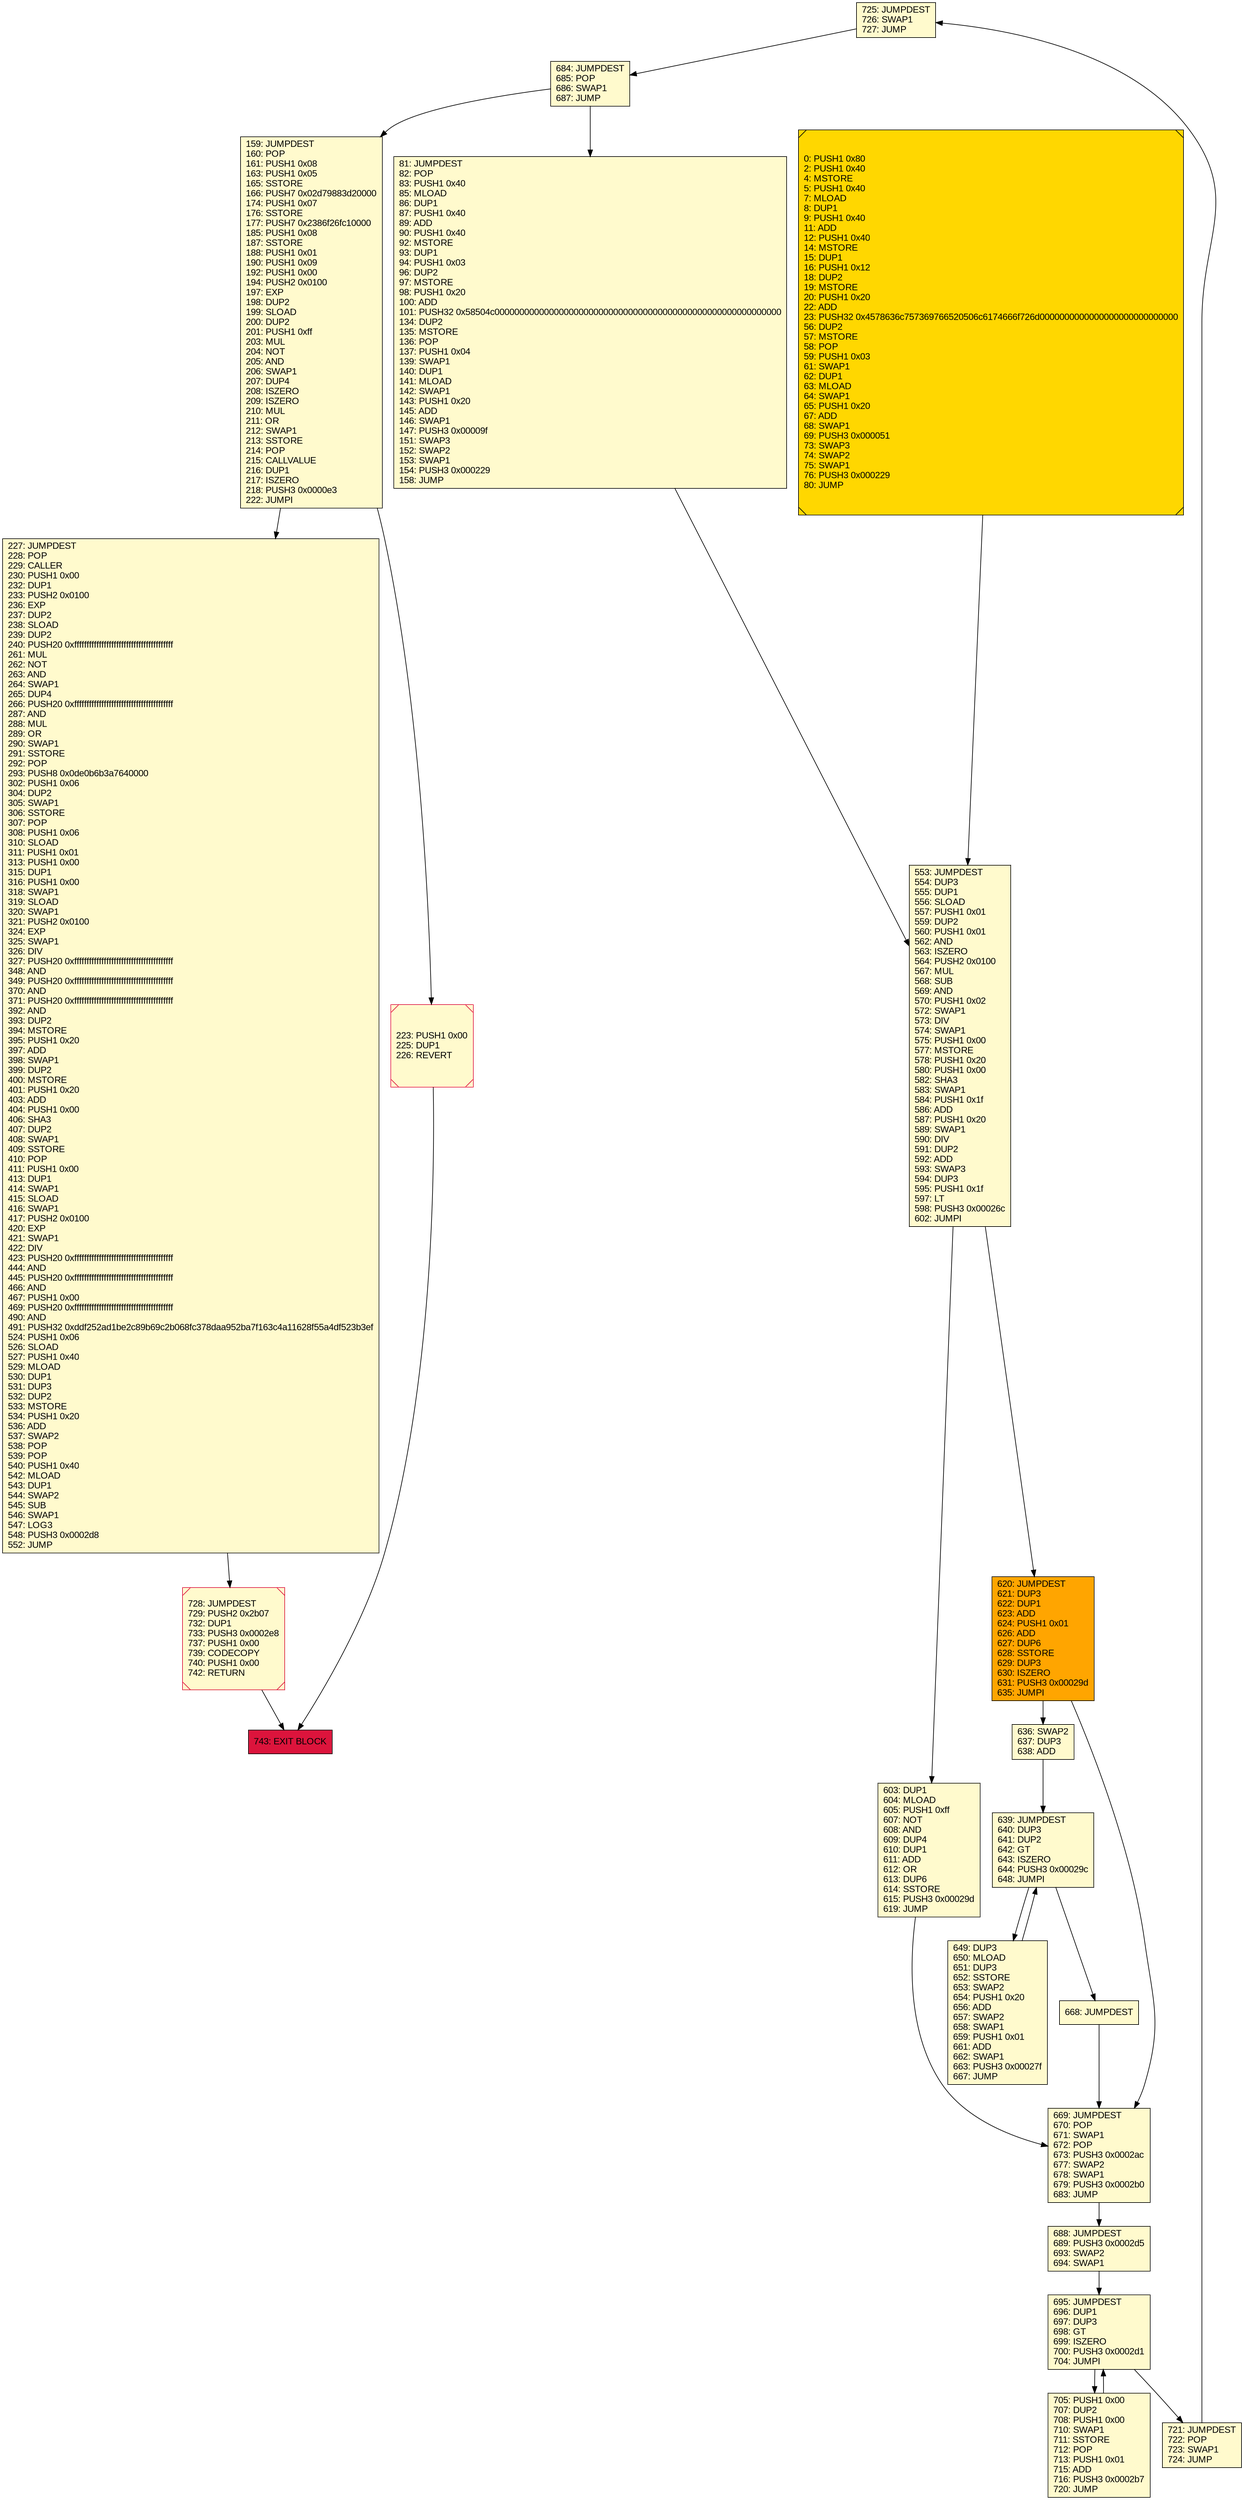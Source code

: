 digraph G {
bgcolor=transparent rankdir=UD;
node [shape=box style=filled color=black fillcolor=white fontname=arial fontcolor=black];
725 [label="725: JUMPDEST\l726: SWAP1\l727: JUMP\l" fillcolor=lemonchiffon ];
721 [label="721: JUMPDEST\l722: POP\l723: SWAP1\l724: JUMP\l" fillcolor=lemonchiffon ];
728 [label="728: JUMPDEST\l729: PUSH2 0x2b07\l732: DUP1\l733: PUSH3 0x0002e8\l737: PUSH1 0x00\l739: CODECOPY\l740: PUSH1 0x00\l742: RETURN\l" fillcolor=lemonchiffon shape=Msquare color=crimson ];
743 [label="743: EXIT BLOCK\l" fillcolor=crimson ];
649 [label="649: DUP3\l650: MLOAD\l651: DUP3\l652: SSTORE\l653: SWAP2\l654: PUSH1 0x20\l656: ADD\l657: SWAP2\l658: SWAP1\l659: PUSH1 0x01\l661: ADD\l662: SWAP1\l663: PUSH3 0x00027f\l667: JUMP\l" fillcolor=lemonchiffon ];
669 [label="669: JUMPDEST\l670: POP\l671: SWAP1\l672: POP\l673: PUSH3 0x0002ac\l677: SWAP2\l678: SWAP1\l679: PUSH3 0x0002b0\l683: JUMP\l" fillcolor=lemonchiffon ];
620 [label="620: JUMPDEST\l621: DUP3\l622: DUP1\l623: ADD\l624: PUSH1 0x01\l626: ADD\l627: DUP6\l628: SSTORE\l629: DUP3\l630: ISZERO\l631: PUSH3 0x00029d\l635: JUMPI\l" fillcolor=orange ];
639 [label="639: JUMPDEST\l640: DUP3\l641: DUP2\l642: GT\l643: ISZERO\l644: PUSH3 0x00029c\l648: JUMPI\l" fillcolor=lemonchiffon ];
227 [label="227: JUMPDEST\l228: POP\l229: CALLER\l230: PUSH1 0x00\l232: DUP1\l233: PUSH2 0x0100\l236: EXP\l237: DUP2\l238: SLOAD\l239: DUP2\l240: PUSH20 0xffffffffffffffffffffffffffffffffffffffff\l261: MUL\l262: NOT\l263: AND\l264: SWAP1\l265: DUP4\l266: PUSH20 0xffffffffffffffffffffffffffffffffffffffff\l287: AND\l288: MUL\l289: OR\l290: SWAP1\l291: SSTORE\l292: POP\l293: PUSH8 0x0de0b6b3a7640000\l302: PUSH1 0x06\l304: DUP2\l305: SWAP1\l306: SSTORE\l307: POP\l308: PUSH1 0x06\l310: SLOAD\l311: PUSH1 0x01\l313: PUSH1 0x00\l315: DUP1\l316: PUSH1 0x00\l318: SWAP1\l319: SLOAD\l320: SWAP1\l321: PUSH2 0x0100\l324: EXP\l325: SWAP1\l326: DIV\l327: PUSH20 0xffffffffffffffffffffffffffffffffffffffff\l348: AND\l349: PUSH20 0xffffffffffffffffffffffffffffffffffffffff\l370: AND\l371: PUSH20 0xffffffffffffffffffffffffffffffffffffffff\l392: AND\l393: DUP2\l394: MSTORE\l395: PUSH1 0x20\l397: ADD\l398: SWAP1\l399: DUP2\l400: MSTORE\l401: PUSH1 0x20\l403: ADD\l404: PUSH1 0x00\l406: SHA3\l407: DUP2\l408: SWAP1\l409: SSTORE\l410: POP\l411: PUSH1 0x00\l413: DUP1\l414: SWAP1\l415: SLOAD\l416: SWAP1\l417: PUSH2 0x0100\l420: EXP\l421: SWAP1\l422: DIV\l423: PUSH20 0xffffffffffffffffffffffffffffffffffffffff\l444: AND\l445: PUSH20 0xffffffffffffffffffffffffffffffffffffffff\l466: AND\l467: PUSH1 0x00\l469: PUSH20 0xffffffffffffffffffffffffffffffffffffffff\l490: AND\l491: PUSH32 0xddf252ad1be2c89b69c2b068fc378daa952ba7f163c4a11628f55a4df523b3ef\l524: PUSH1 0x06\l526: SLOAD\l527: PUSH1 0x40\l529: MLOAD\l530: DUP1\l531: DUP3\l532: DUP2\l533: MSTORE\l534: PUSH1 0x20\l536: ADD\l537: SWAP2\l538: POP\l539: POP\l540: PUSH1 0x40\l542: MLOAD\l543: DUP1\l544: SWAP2\l545: SUB\l546: SWAP1\l547: LOG3\l548: PUSH3 0x0002d8\l552: JUMP\l" fillcolor=lemonchiffon ];
688 [label="688: JUMPDEST\l689: PUSH3 0x0002d5\l693: SWAP2\l694: SWAP1\l" fillcolor=lemonchiffon ];
668 [label="668: JUMPDEST\l" fillcolor=lemonchiffon ];
0 [label="0: PUSH1 0x80\l2: PUSH1 0x40\l4: MSTORE\l5: PUSH1 0x40\l7: MLOAD\l8: DUP1\l9: PUSH1 0x40\l11: ADD\l12: PUSH1 0x40\l14: MSTORE\l15: DUP1\l16: PUSH1 0x12\l18: DUP2\l19: MSTORE\l20: PUSH1 0x20\l22: ADD\l23: PUSH32 0x4578636c757369766520506c6174666f726d0000000000000000000000000000\l56: DUP2\l57: MSTORE\l58: POP\l59: PUSH1 0x03\l61: SWAP1\l62: DUP1\l63: MLOAD\l64: SWAP1\l65: PUSH1 0x20\l67: ADD\l68: SWAP1\l69: PUSH3 0x000051\l73: SWAP3\l74: SWAP2\l75: SWAP1\l76: PUSH3 0x000229\l80: JUMP\l" fillcolor=lemonchiffon shape=Msquare fillcolor=gold ];
603 [label="603: DUP1\l604: MLOAD\l605: PUSH1 0xff\l607: NOT\l608: AND\l609: DUP4\l610: DUP1\l611: ADD\l612: OR\l613: DUP6\l614: SSTORE\l615: PUSH3 0x00029d\l619: JUMP\l" fillcolor=lemonchiffon ];
553 [label="553: JUMPDEST\l554: DUP3\l555: DUP1\l556: SLOAD\l557: PUSH1 0x01\l559: DUP2\l560: PUSH1 0x01\l562: AND\l563: ISZERO\l564: PUSH2 0x0100\l567: MUL\l568: SUB\l569: AND\l570: PUSH1 0x02\l572: SWAP1\l573: DIV\l574: SWAP1\l575: PUSH1 0x00\l577: MSTORE\l578: PUSH1 0x20\l580: PUSH1 0x00\l582: SHA3\l583: SWAP1\l584: PUSH1 0x1f\l586: ADD\l587: PUSH1 0x20\l589: SWAP1\l590: DIV\l591: DUP2\l592: ADD\l593: SWAP3\l594: DUP3\l595: PUSH1 0x1f\l597: LT\l598: PUSH3 0x00026c\l602: JUMPI\l" fillcolor=lemonchiffon ];
159 [label="159: JUMPDEST\l160: POP\l161: PUSH1 0x08\l163: PUSH1 0x05\l165: SSTORE\l166: PUSH7 0x02d79883d20000\l174: PUSH1 0x07\l176: SSTORE\l177: PUSH7 0x2386f26fc10000\l185: PUSH1 0x08\l187: SSTORE\l188: PUSH1 0x01\l190: PUSH1 0x09\l192: PUSH1 0x00\l194: PUSH2 0x0100\l197: EXP\l198: DUP2\l199: SLOAD\l200: DUP2\l201: PUSH1 0xff\l203: MUL\l204: NOT\l205: AND\l206: SWAP1\l207: DUP4\l208: ISZERO\l209: ISZERO\l210: MUL\l211: OR\l212: SWAP1\l213: SSTORE\l214: POP\l215: CALLVALUE\l216: DUP1\l217: ISZERO\l218: PUSH3 0x0000e3\l222: JUMPI\l" fillcolor=lemonchiffon ];
81 [label="81: JUMPDEST\l82: POP\l83: PUSH1 0x40\l85: MLOAD\l86: DUP1\l87: PUSH1 0x40\l89: ADD\l90: PUSH1 0x40\l92: MSTORE\l93: DUP1\l94: PUSH1 0x03\l96: DUP2\l97: MSTORE\l98: PUSH1 0x20\l100: ADD\l101: PUSH32 0x58504c0000000000000000000000000000000000000000000000000000000000\l134: DUP2\l135: MSTORE\l136: POP\l137: PUSH1 0x04\l139: SWAP1\l140: DUP1\l141: MLOAD\l142: SWAP1\l143: PUSH1 0x20\l145: ADD\l146: SWAP1\l147: PUSH3 0x00009f\l151: SWAP3\l152: SWAP2\l153: SWAP1\l154: PUSH3 0x000229\l158: JUMP\l" fillcolor=lemonchiffon ];
684 [label="684: JUMPDEST\l685: POP\l686: SWAP1\l687: JUMP\l" fillcolor=lemonchiffon ];
223 [label="223: PUSH1 0x00\l225: DUP1\l226: REVERT\l" fillcolor=lemonchiffon shape=Msquare color=crimson ];
695 [label="695: JUMPDEST\l696: DUP1\l697: DUP3\l698: GT\l699: ISZERO\l700: PUSH3 0x0002d1\l704: JUMPI\l" fillcolor=lemonchiffon ];
705 [label="705: PUSH1 0x00\l707: DUP2\l708: PUSH1 0x00\l710: SWAP1\l711: SSTORE\l712: POP\l713: PUSH1 0x01\l715: ADD\l716: PUSH3 0x0002b7\l720: JUMP\l" fillcolor=lemonchiffon ];
636 [label="636: SWAP2\l637: DUP3\l638: ADD\l" fillcolor=lemonchiffon ];
728 -> 743;
159 -> 223;
684 -> 159;
81 -> 553;
223 -> 743;
553 -> 620;
725 -> 684;
603 -> 669;
639 -> 668;
684 -> 81;
695 -> 705;
705 -> 695;
721 -> 725;
0 -> 553;
553 -> 603;
620 -> 669;
639 -> 649;
649 -> 639;
159 -> 227;
688 -> 695;
620 -> 636;
636 -> 639;
227 -> 728;
669 -> 688;
668 -> 669;
695 -> 721;
}